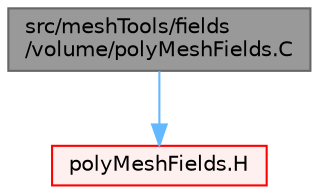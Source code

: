 digraph "src/meshTools/fields/volume/polyMeshFields.C"
{
 // LATEX_PDF_SIZE
  bgcolor="transparent";
  edge [fontname=Helvetica,fontsize=10,labelfontname=Helvetica,labelfontsize=10];
  node [fontname=Helvetica,fontsize=10,shape=box,height=0.2,width=0.4];
  Node1 [id="Node000001",label="src/meshTools/fields\l/volume/polyMeshFields.C",height=0.2,width=0.4,color="gray40", fillcolor="grey60", style="filled", fontcolor="black",tooltip=" "];
  Node1 -> Node2 [id="edge1_Node000001_Node000002",color="steelblue1",style="solid",tooltip=" "];
  Node2 [id="Node000002",label="polyMeshFields.H",height=0.2,width=0.4,color="red", fillcolor="#FFF0F0", style="filled",URL="$polyMeshFields_8H.html",tooltip="A polyMesh-based naming and storage for internal volume fields when a Foam::fvMesh is unavailable...."];
}
